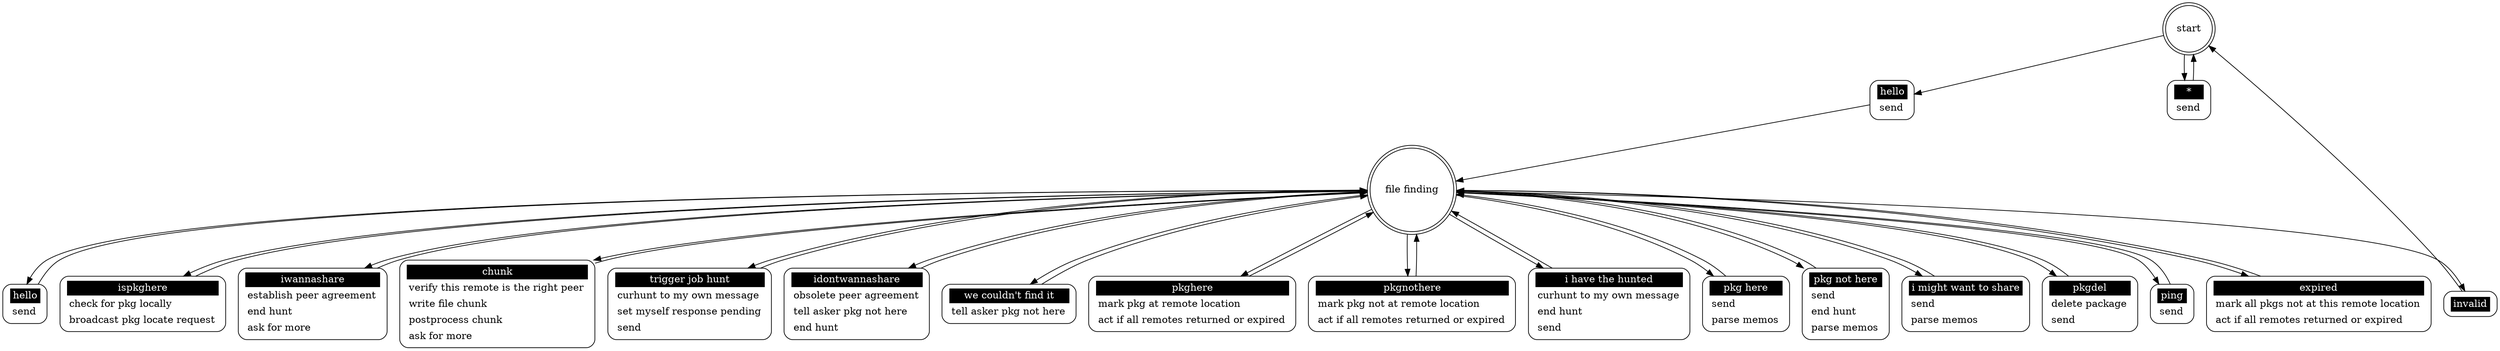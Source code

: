 ## Automatically generated from pkgfiler.xml by gsl
digraph "pkgfiler" {

 "start" [shape = "doublecircle"];
 "start hello" [shape = "Mrecord" style = solid label = <<table border="0" cellborder="0" cellpadding="3" bgcolor="white"><tr><td bgcolor="black" align="center" colspan="2"><font color="white">hello</font></td></tr><tr><td align="left" port="r3">send</td></tr></table>>];
 "start" -> "start hello";
 "start hello" -> "file finding";
 "start *" [shape = "Mrecord" style = solid label = <<table border="0" cellborder="0" cellpadding="3" bgcolor="white"><tr><td bgcolor="black" align="center" colspan="2"><font color="white">*</font></td></tr><tr><td align="left" port="r3">send</td></tr></table>>];
 "start" -> "start *";
 "start *" -> "start";

 "file finding" [shape = "doublecircle"];
 "file finding hello" [shape = "Mrecord" style = solid label = <<table border="0" cellborder="0" cellpadding="3" bgcolor="white"><tr><td bgcolor="black" align="center" colspan="2"><font color="white">hello</font></td></tr><tr><td align="left" port="r3">send</td></tr></table>>];
 "file finding" -> "file finding hello";
 "file finding hello" -> "file finding";
 "file finding ispkghere" [shape = "Mrecord" style = solid label = <<table border="0" cellborder="0" cellpadding="3" bgcolor="white"><tr><td bgcolor="black" align="center" colspan="2"><font color="white">ispkghere</font></td></tr><tr><td align="left" port="r3">check for pkg locally</td></tr><tr><td align="left" port="r3">broadcast pkg locate request</td></tr></table>>];
 "file finding" -> "file finding ispkghere";
 "file finding ispkghere" -> "file finding";
 "file finding iwannashare" [shape = "Mrecord" style = solid label = <<table border="0" cellborder="0" cellpadding="3" bgcolor="white"><tr><td bgcolor="black" align="center" colspan="2"><font color="white">iwannashare</font></td></tr><tr><td align="left" port="r3">establish peer agreement</td></tr><tr><td align="left" port="r3">end hunt</td></tr><tr><td align="left" port="r3">ask for more</td></tr></table>>];
 "file finding" -> "file finding iwannashare";
 "file finding iwannashare" -> "file finding";
 "file finding chunk" [shape = "Mrecord" style = solid label = <<table border="0" cellborder="0" cellpadding="3" bgcolor="white"><tr><td bgcolor="black" align="center" colspan="2"><font color="white">chunk</font></td></tr><tr><td align="left" port="r3">verify this remote is the right peer</td></tr><tr><td align="left" port="r3">write file chunk</td></tr><tr><td align="left" port="r3">postprocess chunk</td></tr><tr><td align="left" port="r3">ask for more</td></tr></table>>];
 "file finding" -> "file finding chunk";
 "file finding chunk" -> "file finding";
 "file finding trigger job hunt" [shape = "Mrecord" style = solid label = <<table border="0" cellborder="0" cellpadding="3" bgcolor="white"><tr><td bgcolor="black" align="center" colspan="2"><font color="white">trigger job hunt</font></td></tr><tr><td align="left" port="r3">curhunt to my own message</td></tr><tr><td align="left" port="r3">set myself response pending</td></tr><tr><td align="left" port="r3">send</td></tr></table>>];
 "file finding" -> "file finding trigger job hunt";
 "file finding trigger job hunt" -> "file finding";
 "file finding idontwannashare" [shape = "Mrecord" style = solid label = <<table border="0" cellborder="0" cellpadding="3" bgcolor="white"><tr><td bgcolor="black" align="center" colspan="2"><font color="white">idontwannashare</font></td></tr><tr><td align="left" port="r3">obsolete peer agreement</td></tr><tr><td align="left" port="r3">tell asker pkg not here</td></tr><tr><td align="left" port="r3">end hunt</td></tr></table>>];
 "file finding" -> "file finding idontwannashare";
 "file finding idontwannashare" -> "file finding";
 "file finding we couldn't find it" [shape = "Mrecord" style = solid label = <<table border="0" cellborder="0" cellpadding="3" bgcolor="white"><tr><td bgcolor="black" align="center" colspan="2"><font color="white">we couldn't find it</font></td></tr><tr><td align="left" port="r3">tell asker pkg not here</td></tr></table>>];
 "file finding" -> "file finding we couldn't find it";
 "file finding we couldn't find it" -> "file finding";
 "file finding pkghere" [shape = "Mrecord" style = solid label = <<table border="0" cellborder="0" cellpadding="3" bgcolor="white"><tr><td bgcolor="black" align="center" colspan="2"><font color="white">pkghere</font></td></tr><tr><td align="left" port="r3">mark pkg at remote location</td></tr><tr><td align="left" port="r3">act if all remotes returned or expired</td></tr></table>>];
 "file finding" -> "file finding pkghere";
 "file finding pkghere" -> "file finding";
 "file finding pkgnothere" [shape = "Mrecord" style = solid label = <<table border="0" cellborder="0" cellpadding="3" bgcolor="white"><tr><td bgcolor="black" align="center" colspan="2"><font color="white">pkgnothere</font></td></tr><tr><td align="left" port="r3">mark pkg not at remote location</td></tr><tr><td align="left" port="r3">act if all remotes returned or expired</td></tr></table>>];
 "file finding" -> "file finding pkgnothere";
 "file finding pkgnothere" -> "file finding";
 "file finding i have the hunted" [shape = "Mrecord" style = solid label = <<table border="0" cellborder="0" cellpadding="3" bgcolor="white"><tr><td bgcolor="black" align="center" colspan="2"><font color="white">i have the hunted</font></td></tr><tr><td align="left" port="r3">curhunt to my own message</td></tr><tr><td align="left" port="r3">end hunt</td></tr><tr><td align="left" port="r3">send</td></tr></table>>];
 "file finding" -> "file finding i have the hunted";
 "file finding i have the hunted" -> "file finding";
 "file finding pkg here" [shape = "Mrecord" style = solid label = <<table border="0" cellborder="0" cellpadding="3" bgcolor="white"><tr><td bgcolor="black" align="center" colspan="2"><font color="white">pkg here</font></td></tr><tr><td align="left" port="r3">send</td></tr><tr><td align="left" port="r3">parse memos</td></tr></table>>];
 "file finding" -> "file finding pkg here";
 "file finding pkg here" -> "file finding";
 "file finding pkg not here" [shape = "Mrecord" style = solid label = <<table border="0" cellborder="0" cellpadding="3" bgcolor="white"><tr><td bgcolor="black" align="center" colspan="2"><font color="white">pkg not here</font></td></tr><tr><td align="left" port="r3">send</td></tr><tr><td align="left" port="r3">end hunt</td></tr><tr><td align="left" port="r3">parse memos</td></tr></table>>];
 "file finding" -> "file finding pkg not here";
 "file finding pkg not here" -> "file finding";
 "file finding i might want to share" [shape = "Mrecord" style = solid label = <<table border="0" cellborder="0" cellpadding="3" bgcolor="white"><tr><td bgcolor="black" align="center" colspan="2"><font color="white">i might want to share</font></td></tr><tr><td align="left" port="r3">send</td></tr><tr><td align="left" port="r3">parse memos</td></tr></table>>];
 "file finding" -> "file finding i might want to share";
 "file finding i might want to share" -> "file finding";
 "file finding pkgdel" [shape = "Mrecord" style = solid label = <<table border="0" cellborder="0" cellpadding="3" bgcolor="white"><tr><td bgcolor="black" align="center" colspan="2"><font color="white">pkgdel</font></td></tr><tr><td align="left" port="r3">delete package</td></tr><tr><td align="left" port="r3">send</td></tr></table>>];
 "file finding" -> "file finding pkgdel";
 "file finding pkgdel" -> "file finding";
 "file finding ping" [shape = "Mrecord" style = solid label = <<table border="0" cellborder="0" cellpadding="3" bgcolor="white"><tr><td bgcolor="black" align="center" colspan="2"><font color="white">ping</font></td></tr><tr><td align="left" port="r3">send</td></tr></table>>];
 "file finding" -> "file finding ping";
 "file finding ping" -> "file finding";
 "file finding invalid" [shape = "Mrecord" style = solid label = <<table border="0" cellborder="0" cellpadding="3" bgcolor="white"><tr><td bgcolor="black" align="center" colspan="2"><font color="white">invalid</font></td></tr></table>>];
 "file finding" -> "file finding invalid";
 "file finding invalid" -> "start";
 "file finding expired" [shape = "Mrecord" style = solid label = <<table border="0" cellborder="0" cellpadding="3" bgcolor="white"><tr><td bgcolor="black" align="center" colspan="2"><font color="white">expired</font></td></tr><tr><td align="left" port="r3">mark all pkgs not at this remote location</td></tr><tr><td align="left" port="r3">act if all remotes returned or expired</td></tr></table>>];
 "file finding" -> "file finding expired";
 "file finding expired" -> "file finding";
}
